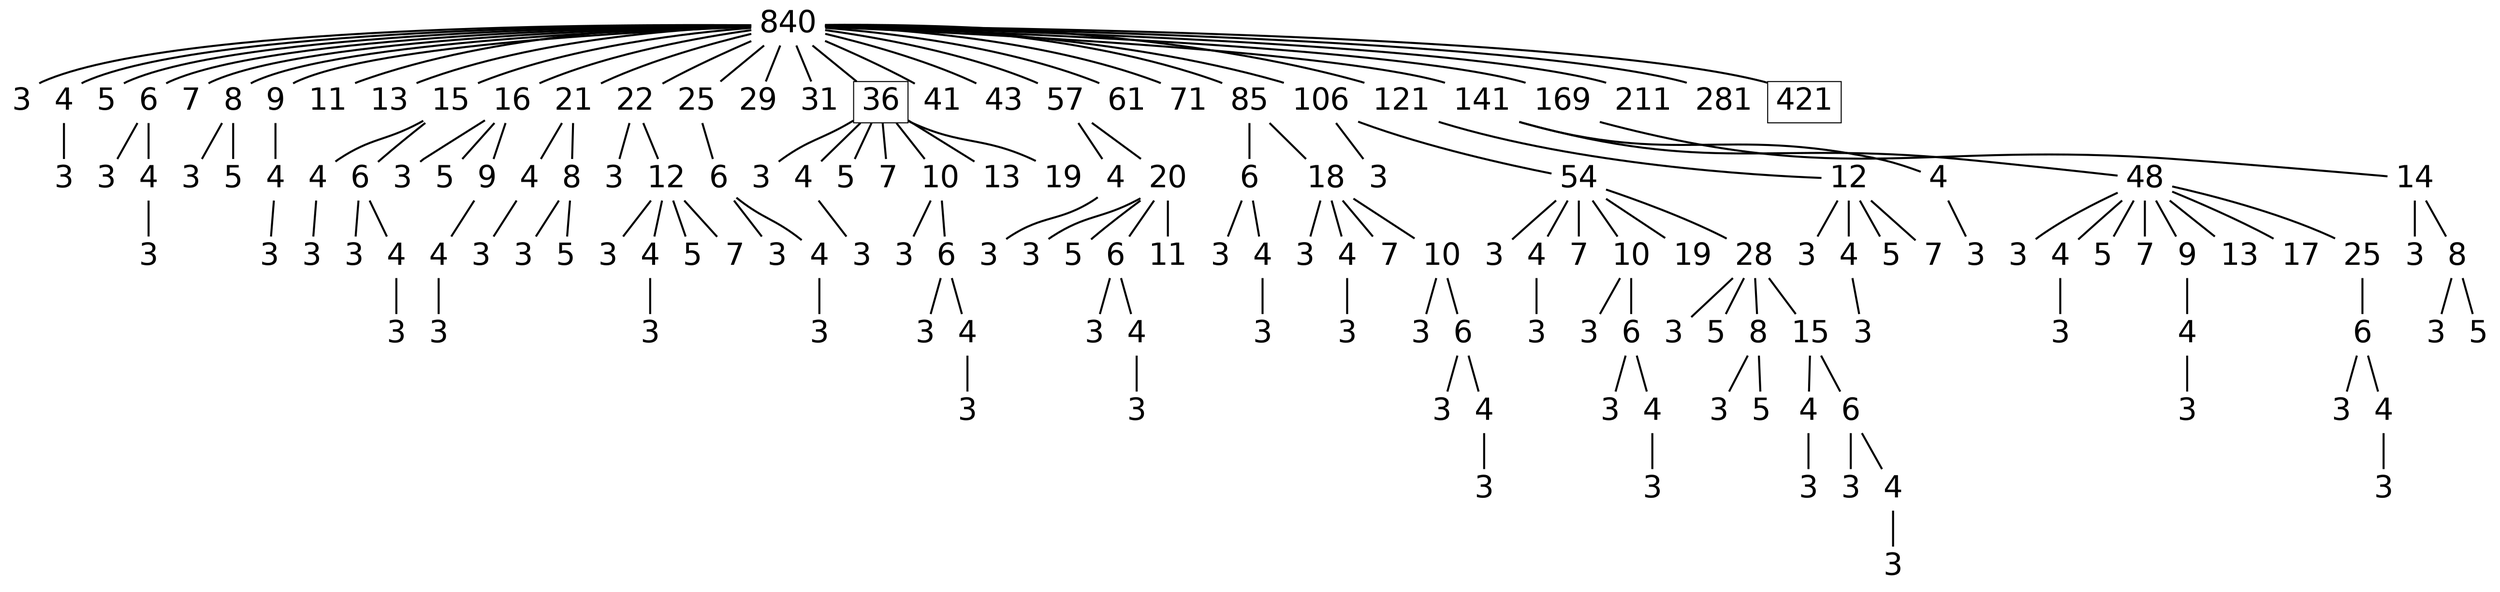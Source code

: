 digraph graph_name {
 graph[nodesep = 0.1];
 edge[dir=none, style=bold];
 node[ fontname = "Helvetica", shape = plaintext, width = 0.25, height = 0.25, fontsize=30];
s840;
s840_3;
s840_4;
s840_4_3;
s840_5;
s840_6;
s840_6_3;
s840_6_4;
s840_6_4_3;
s840_7;
s840_8;
s840_8_3;
s840_8_5;
s840_9;
s840_9_4;
s840_9_4_3;
s840_11;
s840_13;
s840_15;
s840_15_4;
s840_15_4_3;
s840_15_6;
s840_15_6_3;
s840_15_6_4;
s840_15_6_4_3;
s840_16;
s840_16_3;
s840_16_5;
s840_16_9;
s840_16_9_4;
s840_16_9_4_3;
s840_21;
s840_21_4;
s840_21_4_3;
s840_21_8;
s840_21_8_3;
s840_21_8_5;
s840_22;
s840_22_3;
s840_22_12;
s840_22_12_3;
s840_22_12_4;
s840_22_12_4_3;
s840_22_12_5;
s840_22_12_7;
s840_25;
s840_25_6;
s840_25_6_3;
s840_25_6_4;
s840_25_6_4_3;
s840_29;
s840_31;
s840_36;
s840_36_3;
s840_36_4;
s840_36_4_3;
s840_36_5;
s840_36_7;
s840_36_10;
s840_36_10_3;
s840_36_10_6;
s840_36_10_6_3;
s840_36_10_6_4;
s840_36_10_6_4_3;
s840_36_13;
s840_36_19;
s840_41;
s840_43;
s840_57;
s840_57_4;
s840_57_4_3;
s840_57_20;
s840_57_20_3;
s840_57_20_5;
s840_57_20_6;
s840_57_20_6_3;
s840_57_20_6_4;
s840_57_20_6_4_3;
s840_57_20_11;
s840_61;
s840_71;
s840_85;
s840_85_6;
s840_85_6_3;
s840_85_6_4;
s840_85_6_4_3;
s840_85_18;
s840_85_18_3;
s840_85_18_4;
s840_85_18_4_3;
s840_85_18_7;
s840_85_18_10;
s840_85_18_10_3;
s840_85_18_10_6;
s840_85_18_10_6_3;
s840_85_18_10_6_4;
s840_85_18_10_6_4_3;
s840_106;
s840_106_3;
s840_106_54;
s840_106_54_3;
s840_106_54_4;
s840_106_54_4_3;
s840_106_54_7;
s840_106_54_10;
s840_106_54_10_3;
s840_106_54_10_6;
s840_106_54_10_6_3;
s840_106_54_10_6_4;
s840_106_54_10_6_4_3;
s840_106_54_19;
s840_106_54_28;
s840_106_54_28_3;
s840_106_54_28_5;
s840_106_54_28_8;
s840_106_54_28_8_3;
s840_106_54_28_8_5;
s840_106_54_28_15;
s840_106_54_28_15_4;
s840_106_54_28_15_4_3;
s840_106_54_28_15_6;
s840_106_54_28_15_6_3;
s840_106_54_28_15_6_4;
s840_106_54_28_15_6_4_3;
s840_121;
s840_121_12;
s840_121_12_3;
s840_121_12_4;
s840_121_12_4_3;
s840_121_12_5;
s840_121_12_7;
s840_141;
s840_141_4;
s840_141_4_3;
s840_141_48;
s840_141_48_3;
s840_141_48_4;
s840_141_48_4_3;
s840_141_48_5;
s840_141_48_7;
s840_141_48_9;
s840_141_48_9_4;
s840_141_48_9_4_3;
s840_141_48_13;
s840_141_48_17;
s840_141_48_25;
s840_141_48_25_6;
s840_141_48_25_6_3;
s840_141_48_25_6_4;
s840_141_48_25_6_4_3;
s840_169;
s840_169_14;
s840_169_14_3;
s840_169_14_8;
s840_169_14_8_3;
s840_169_14_8_5;
s840_211;
s840_281;
s840_421;
s840[label="840" ];
s840->s840_3;
s840_3[label="3" ];
s840->s840_4;
s840_4[label="4" ];
s840_4->s840_4_3;
s840_4_3[label="3" ];
s840->s840_5;
s840_5[label="5" ];
s840->s840_6;
s840_6[label="6" ];
s840_6->s840_6_3;
s840_6_3[label="3" ];
s840_6->s840_6_4;
s840_6_4[label="4" ];
s840_6_4->s840_6_4_3;
s840_6_4_3[label="3" ];
s840->s840_7;
s840_7[label="7" ];
s840->s840_8;
s840_8[label="8" ];
s840_8->s840_8_3;
s840_8_3[label="3" ];
s840_8->s840_8_5;
s840_8_5[label="5" ];
s840->s840_9;
s840_9[label="9" ];
s840_9->s840_9_4;
s840_9_4[label="4" ];
s840_9_4->s840_9_4_3;
s840_9_4_3[label="3" ];
s840->s840_11;
s840_11[label="11" ];
s840->s840_13;
s840_13[label="13" ];
s840->s840_15;
s840_15[label="15" ];
s840_15->s840_15_4;
s840_15_4[label="4" ];
s840_15_4->s840_15_4_3;
s840_15_4_3[label="3" ];
s840_15->s840_15_6;
s840_15_6[label="6" ];
s840_15_6->s840_15_6_3;
s840_15_6_3[label="3" ];
s840_15_6->s840_15_6_4;
s840_15_6_4[label="4" ];
s840_15_6_4->s840_15_6_4_3;
s840_15_6_4_3[label="3" ];
s840->s840_16;
s840_16[label="16" ];
s840_16->s840_16_3;
s840_16_3[label="3" ];
s840_16->s840_16_5;
s840_16_5[label="5" ];
s840_16->s840_16_9;
s840_16_9[label="9" ];
s840_16_9->s840_16_9_4;
s840_16_9_4[label="4" ];
s840_16_9_4->s840_16_9_4_3;
s840_16_9_4_3[label="3" ];
s840->s840_21;
s840_21[label="21" ];
s840_21->s840_21_4;
s840_21_4[label="4" ];
s840_21_4->s840_21_4_3;
s840_21_4_3[label="3" ];
s840_21->s840_21_8;
s840_21_8[label="8" ];
s840_21_8->s840_21_8_3;
s840_21_8_3[label="3" ];
s840_21_8->s840_21_8_5;
s840_21_8_5[label="5" ];
s840->s840_22;
s840_22[label="22" ];
s840_22->s840_22_3;
s840_22_3[label="3" ];
s840_22->s840_22_12;
s840_22_12[label="12" ];
s840_22_12->s840_22_12_3;
s840_22_12_3[label="3" ];
s840_22_12->s840_22_12_4;
s840_22_12_4[label="4" ];
s840_22_12_4->s840_22_12_4_3;
s840_22_12_4_3[label="3" ];
s840_22_12->s840_22_12_5;
s840_22_12_5[label="5" ];
s840_22_12->s840_22_12_7;
s840_22_12_7[label="7" ];
s840->s840_25;
s840_25[label="25" ];
s840_25->s840_25_6;
s840_25_6[label="6" ];
s840_25_6->s840_25_6_3;
s840_25_6_3[label="3" ];
s840_25_6->s840_25_6_4;
s840_25_6_4[label="4" ];
s840_25_6_4->s840_25_6_4_3;
s840_25_6_4_3[label="3" ];
s840->s840_29;
s840_29[label="29" ];
s840->s840_31;
s840_31[label="31" ];
s840->s840_36;
s840_36[label="36" ;shape=box];
s840_36->s840_36_3;
s840_36_3[label="3" ];
s840_36->s840_36_4;
s840_36_4[label="4" ];
s840_36_4->s840_36_4_3;
s840_36_4_3[label="3" ];
s840_36->s840_36_5;
s840_36_5[label="5" ];
s840_36->s840_36_7;
s840_36_7[label="7" ];
s840_36->s840_36_10;
s840_36_10[label="10" ];
s840_36_10->s840_36_10_3;
s840_36_10_3[label="3" ];
s840_36_10->s840_36_10_6;
s840_36_10_6[label="6" ];
s840_36_10_6->s840_36_10_6_3;
s840_36_10_6_3[label="3" ];
s840_36_10_6->s840_36_10_6_4;
s840_36_10_6_4[label="4" ];
s840_36_10_6_4->s840_36_10_6_4_3;
s840_36_10_6_4_3[label="3" ];
s840_36->s840_36_13;
s840_36_13[label="13" ];
s840_36->s840_36_19;
s840_36_19[label="19" ];
s840->s840_41;
s840_41[label="41" ];
s840->s840_43;
s840_43[label="43" ];
s840->s840_57;
s840_57[label="57" ];
s840_57->s840_57_4;
s840_57_4[label="4" ];
s840_57_4->s840_57_4_3;
s840_57_4_3[label="3" ];
s840_57->s840_57_20;
s840_57_20[label="20" ];
s840_57_20->s840_57_20_3;
s840_57_20_3[label="3" ];
s840_57_20->s840_57_20_5;
s840_57_20_5[label="5" ];
s840_57_20->s840_57_20_6;
s840_57_20_6[label="6" ];
s840_57_20_6->s840_57_20_6_3;
s840_57_20_6_3[label="3" ];
s840_57_20_6->s840_57_20_6_4;
s840_57_20_6_4[label="4" ];
s840_57_20_6_4->s840_57_20_6_4_3;
s840_57_20_6_4_3[label="3" ];
s840_57_20->s840_57_20_11;
s840_57_20_11[label="11" ];
s840->s840_61;
s840_61[label="61" ];
s840->s840_71;
s840_71[label="71" ];
s840->s840_85;
s840_85[label="85" ];
s840_85->s840_85_6;
s840_85_6[label="6" ];
s840_85_6->s840_85_6_3;
s840_85_6_3[label="3" ];
s840_85_6->s840_85_6_4;
s840_85_6_4[label="4" ];
s840_85_6_4->s840_85_6_4_3;
s840_85_6_4_3[label="3" ];
s840_85->s840_85_18;
s840_85_18[label="18" ];
s840_85_18->s840_85_18_3;
s840_85_18_3[label="3" ];
s840_85_18->s840_85_18_4;
s840_85_18_4[label="4" ];
s840_85_18_4->s840_85_18_4_3;
s840_85_18_4_3[label="3" ];
s840_85_18->s840_85_18_7;
s840_85_18_7[label="7" ];
s840_85_18->s840_85_18_10;
s840_85_18_10[label="10" ];
s840_85_18_10->s840_85_18_10_3;
s840_85_18_10_3[label="3" ];
s840_85_18_10->s840_85_18_10_6;
s840_85_18_10_6[label="6" ];
s840_85_18_10_6->s840_85_18_10_6_3;
s840_85_18_10_6_3[label="3" ];
s840_85_18_10_6->s840_85_18_10_6_4;
s840_85_18_10_6_4[label="4" ];
s840_85_18_10_6_4->s840_85_18_10_6_4_3;
s840_85_18_10_6_4_3[label="3" ];
s840->s840_106;
s840_106[label="106" ];
s840_106->s840_106_3;
s840_106_3[label="3" ];
s840_106->s840_106_54;
s840_106_54[label="54" ];
s840_106_54->s840_106_54_3;
s840_106_54_3[label="3" ];
s840_106_54->s840_106_54_4;
s840_106_54_4[label="4" ];
s840_106_54_4->s840_106_54_4_3;
s840_106_54_4_3[label="3" ];
s840_106_54->s840_106_54_7;
s840_106_54_7[label="7" ];
s840_106_54->s840_106_54_10;
s840_106_54_10[label="10" ];
s840_106_54_10->s840_106_54_10_3;
s840_106_54_10_3[label="3" ];
s840_106_54_10->s840_106_54_10_6;
s840_106_54_10_6[label="6" ];
s840_106_54_10_6->s840_106_54_10_6_3;
s840_106_54_10_6_3[label="3" ];
s840_106_54_10_6->s840_106_54_10_6_4;
s840_106_54_10_6_4[label="4" ];
s840_106_54_10_6_4->s840_106_54_10_6_4_3;
s840_106_54_10_6_4_3[label="3" ];
s840_106_54->s840_106_54_19;
s840_106_54_19[label="19" ];
s840_106_54->s840_106_54_28;
s840_106_54_28[label="28" ];
s840_106_54_28->s840_106_54_28_3;
s840_106_54_28_3[label="3" ];
s840_106_54_28->s840_106_54_28_5;
s840_106_54_28_5[label="5" ];
s840_106_54_28->s840_106_54_28_8;
s840_106_54_28_8[label="8" ];
s840_106_54_28_8->s840_106_54_28_8_3;
s840_106_54_28_8_3[label="3" ];
s840_106_54_28_8->s840_106_54_28_8_5;
s840_106_54_28_8_5[label="5" ];
s840_106_54_28->s840_106_54_28_15;
s840_106_54_28_15[label="15" ];
s840_106_54_28_15->s840_106_54_28_15_4;
s840_106_54_28_15_4[label="4" ];
s840_106_54_28_15_4->s840_106_54_28_15_4_3;
s840_106_54_28_15_4_3[label="3" ];
s840_106_54_28_15->s840_106_54_28_15_6;
s840_106_54_28_15_6[label="6" ];
s840_106_54_28_15_6->s840_106_54_28_15_6_3;
s840_106_54_28_15_6_3[label="3" ];
s840_106_54_28_15_6->s840_106_54_28_15_6_4;
s840_106_54_28_15_6_4[label="4" ];
s840_106_54_28_15_6_4->s840_106_54_28_15_6_4_3;
s840_106_54_28_15_6_4_3[label="3" ];
s840->s840_121;
s840_121[label="121" ];
s840_121->s840_121_12;
s840_121_12[label="12" ];
s840_121_12->s840_121_12_3;
s840_121_12_3[label="3" ];
s840_121_12->s840_121_12_4;
s840_121_12_4[label="4" ];
s840_121_12_4->s840_121_12_4_3;
s840_121_12_4_3[label="3" ];
s840_121_12->s840_121_12_5;
s840_121_12_5[label="5" ];
s840_121_12->s840_121_12_7;
s840_121_12_7[label="7" ];
s840->s840_141;
s840_141[label="141" ];
s840_141->s840_141_4;
s840_141_4[label="4" ];
s840_141_4->s840_141_4_3;
s840_141_4_3[label="3" ];
s840_141->s840_141_48;
s840_141_48[label="48" ];
s840_141_48->s840_141_48_3;
s840_141_48_3[label="3" ];
s840_141_48->s840_141_48_4;
s840_141_48_4[label="4" ];
s840_141_48_4->s840_141_48_4_3;
s840_141_48_4_3[label="3" ];
s840_141_48->s840_141_48_5;
s840_141_48_5[label="5" ];
s840_141_48->s840_141_48_7;
s840_141_48_7[label="7" ];
s840_141_48->s840_141_48_9;
s840_141_48_9[label="9" ];
s840_141_48_9->s840_141_48_9_4;
s840_141_48_9_4[label="4" ];
s840_141_48_9_4->s840_141_48_9_4_3;
s840_141_48_9_4_3[label="3" ];
s840_141_48->s840_141_48_13;
s840_141_48_13[label="13" ];
s840_141_48->s840_141_48_17;
s840_141_48_17[label="17" ];
s840_141_48->s840_141_48_25;
s840_141_48_25[label="25" ];
s840_141_48_25->s840_141_48_25_6;
s840_141_48_25_6[label="6" ];
s840_141_48_25_6->s840_141_48_25_6_3;
s840_141_48_25_6_3[label="3" ];
s840_141_48_25_6->s840_141_48_25_6_4;
s840_141_48_25_6_4[label="4" ];
s840_141_48_25_6_4->s840_141_48_25_6_4_3;
s840_141_48_25_6_4_3[label="3" ];
s840->s840_169;
s840_169[label="169" ];
s840_169->s840_169_14;
s840_169_14[label="14" ];
s840_169_14->s840_169_14_3;
s840_169_14_3[label="3" ];
s840_169_14->s840_169_14_8;
s840_169_14_8[label="8" ];
s840_169_14_8->s840_169_14_8_3;
s840_169_14_8_3[label="3" ];
s840_169_14_8->s840_169_14_8_5;
s840_169_14_8_5[label="5" ];
s840->s840_211;
s840_211[label="211" ];
s840->s840_281;
s840_281[label="281" ];
s840->s840_421;
s840_421[label="421" ;shape=box];
}
